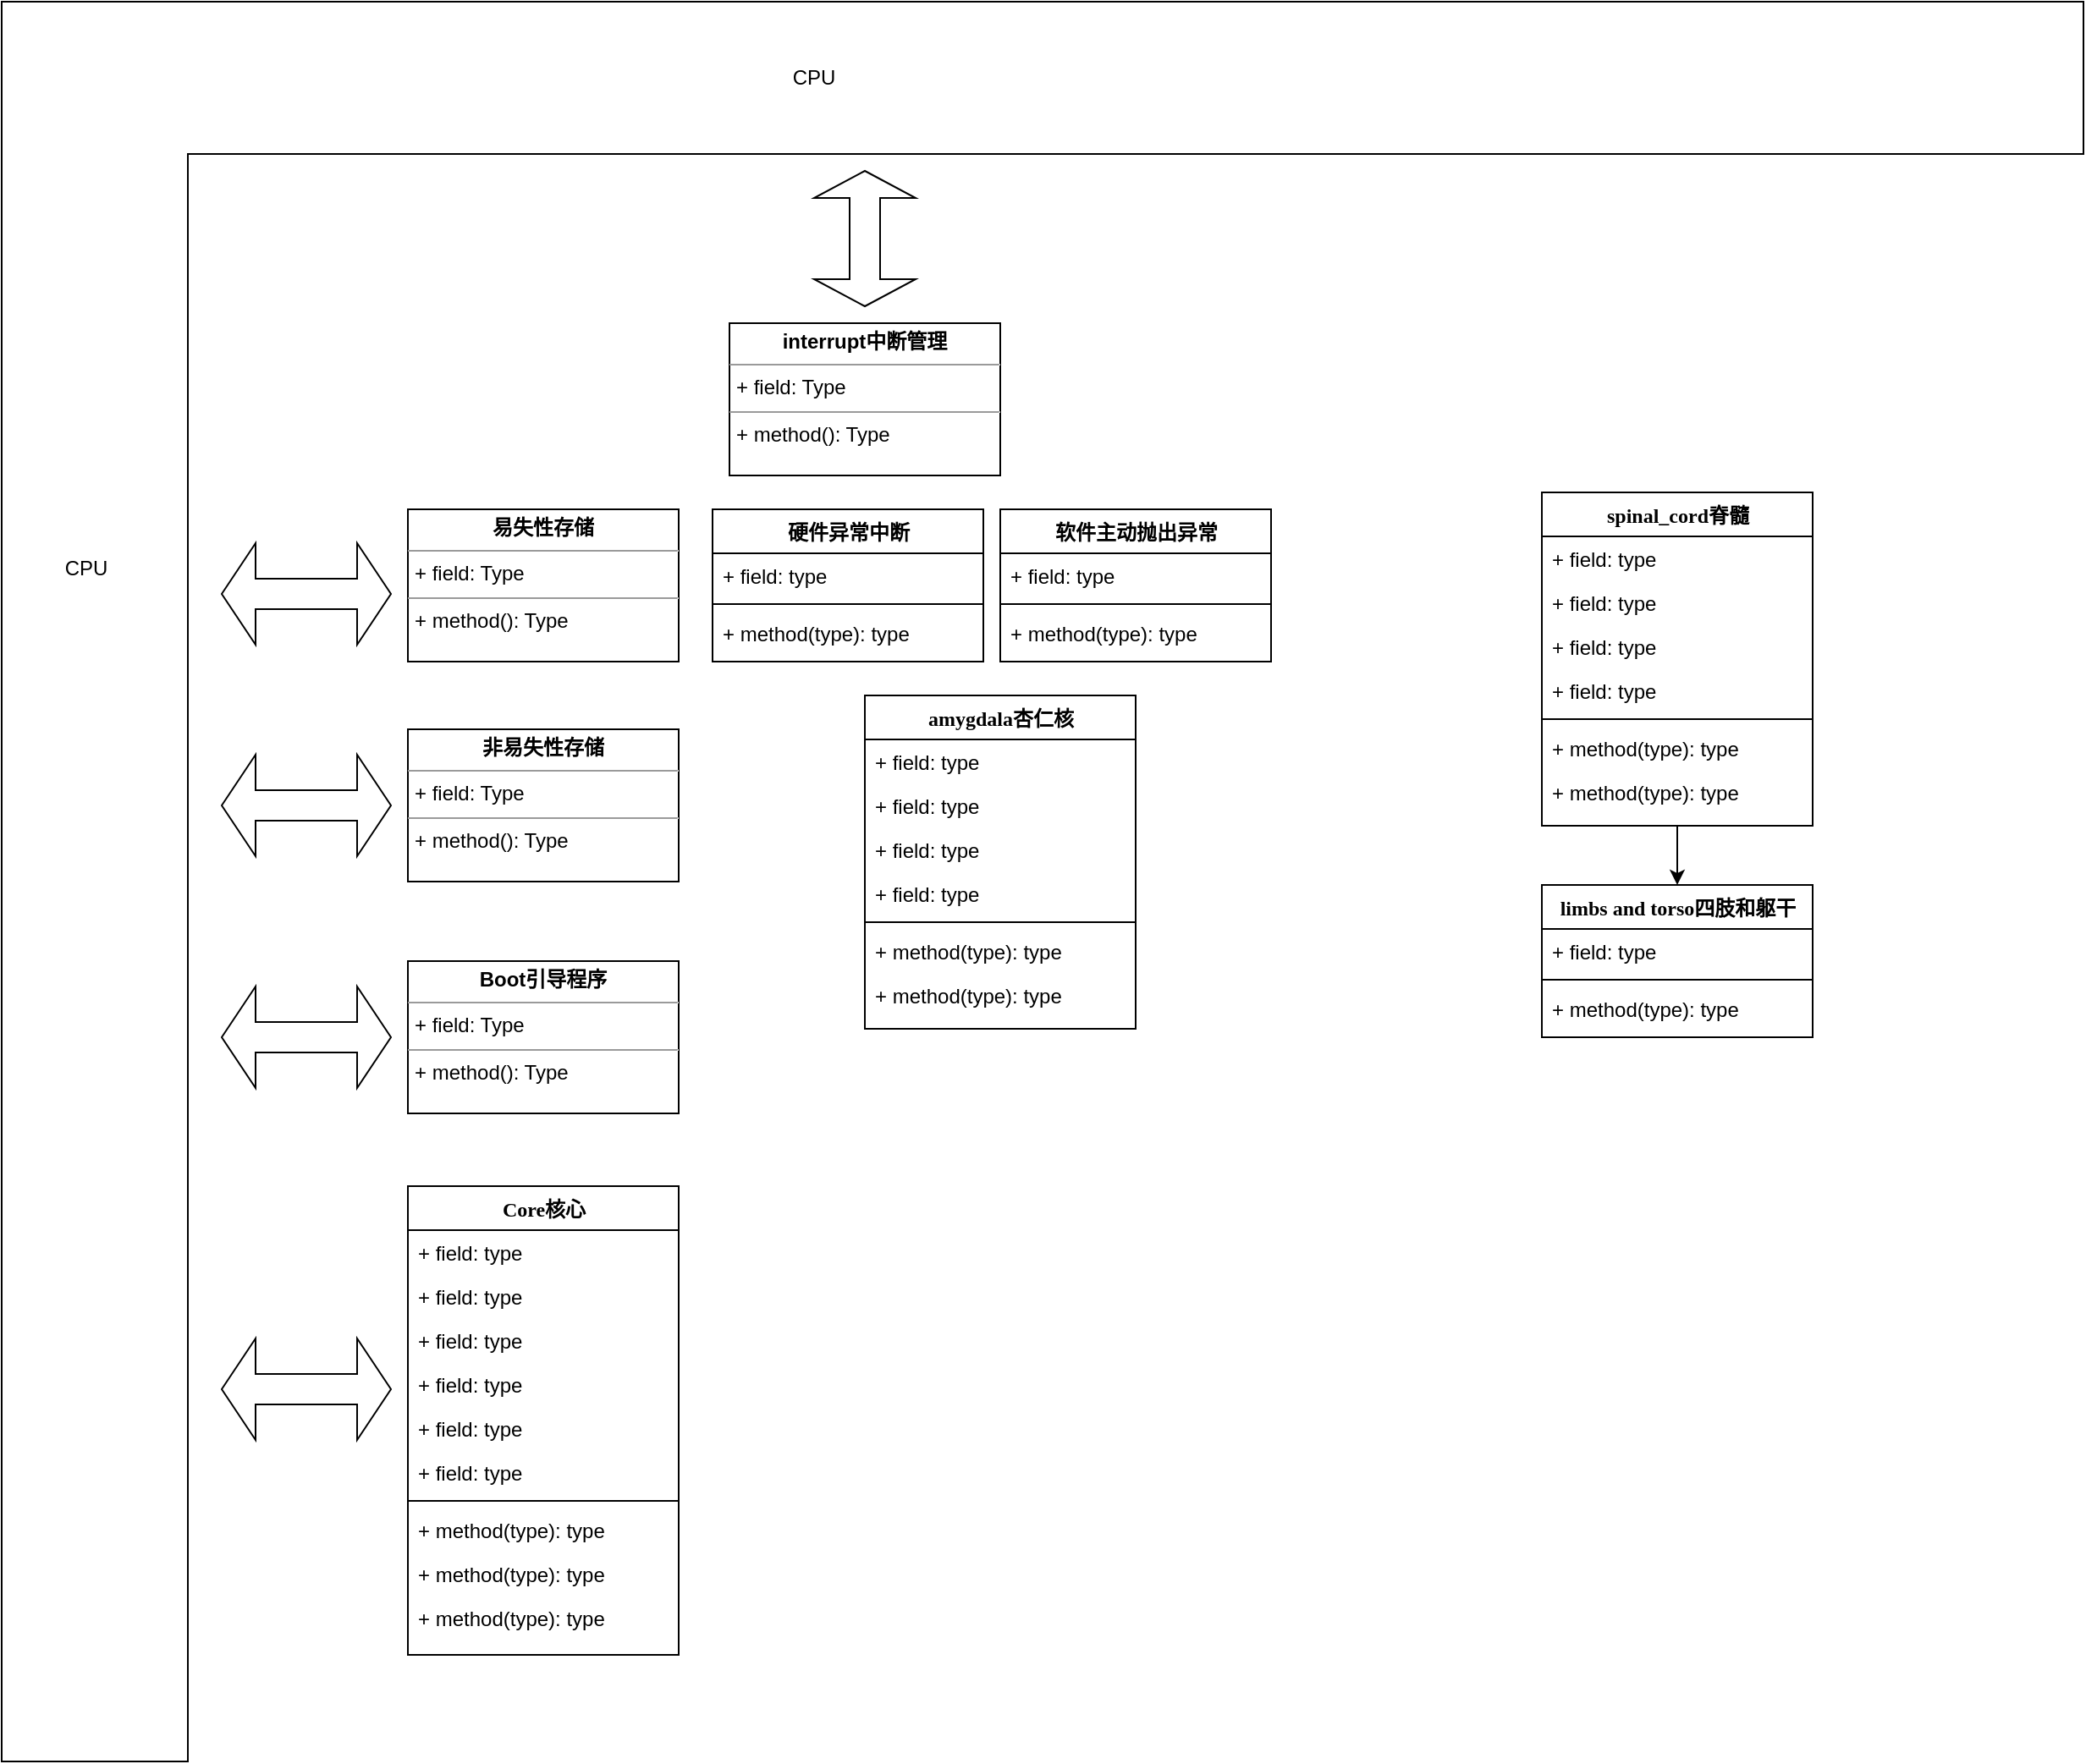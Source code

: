 <mxfile version="21.5.2" type="github">
  <diagram name="Page-1" id="9f46799a-70d6-7492-0946-bef42562c5a5">
    <mxGraphModel dx="1434" dy="1526" grid="1" gridSize="10" guides="1" tooltips="1" connect="1" arrows="1" fold="1" page="1" pageScale="1" pageWidth="1100" pageHeight="850" background="none" math="0" shadow="0">
      <root>
        <mxCell id="0" />
        <mxCell id="1" parent="0" />
        <mxCell id="78961159f06e98e8-30" value="Core核心" style="swimlane;html=1;fontStyle=1;align=center;verticalAlign=top;childLayout=stackLayout;horizontal=1;startSize=26;horizontalStack=0;resizeParent=1;resizeLast=0;collapsible=1;marginBottom=0;swimlaneFillColor=#ffffff;rounded=0;shadow=0;comic=0;labelBackgroundColor=none;strokeWidth=1;fillColor=none;fontFamily=Verdana;fontSize=12" parent="1" vertex="1">
          <mxGeometry x="290" y="610" width="160" height="277" as="geometry" />
        </mxCell>
        <mxCell id="78961159f06e98e8-31" value="+ field: type" style="text;html=1;strokeColor=none;fillColor=none;align=left;verticalAlign=top;spacingLeft=4;spacingRight=4;whiteSpace=wrap;overflow=hidden;rotatable=0;points=[[0,0.5],[1,0.5]];portConstraint=eastwest;" parent="78961159f06e98e8-30" vertex="1">
          <mxGeometry y="26" width="160" height="26" as="geometry" />
        </mxCell>
        <mxCell id="78961159f06e98e8-32" value="+ field: type" style="text;html=1;strokeColor=none;fillColor=none;align=left;verticalAlign=top;spacingLeft=4;spacingRight=4;whiteSpace=wrap;overflow=hidden;rotatable=0;points=[[0,0.5],[1,0.5]];portConstraint=eastwest;" parent="78961159f06e98e8-30" vertex="1">
          <mxGeometry y="52" width="160" height="26" as="geometry" />
        </mxCell>
        <mxCell id="78961159f06e98e8-33" value="+ field: type" style="text;html=1;strokeColor=none;fillColor=none;align=left;verticalAlign=top;spacingLeft=4;spacingRight=4;whiteSpace=wrap;overflow=hidden;rotatable=0;points=[[0,0.5],[1,0.5]];portConstraint=eastwest;" parent="78961159f06e98e8-30" vertex="1">
          <mxGeometry y="78" width="160" height="26" as="geometry" />
        </mxCell>
        <mxCell id="78961159f06e98e8-34" value="+ field: type" style="text;html=1;strokeColor=none;fillColor=none;align=left;verticalAlign=top;spacingLeft=4;spacingRight=4;whiteSpace=wrap;overflow=hidden;rotatable=0;points=[[0,0.5],[1,0.5]];portConstraint=eastwest;" parent="78961159f06e98e8-30" vertex="1">
          <mxGeometry y="104" width="160" height="26" as="geometry" />
        </mxCell>
        <mxCell id="78961159f06e98e8-36" value="+ field: type" style="text;html=1;strokeColor=none;fillColor=none;align=left;verticalAlign=top;spacingLeft=4;spacingRight=4;whiteSpace=wrap;overflow=hidden;rotatable=0;points=[[0,0.5],[1,0.5]];portConstraint=eastwest;" parent="78961159f06e98e8-30" vertex="1">
          <mxGeometry y="130" width="160" height="26" as="geometry" />
        </mxCell>
        <mxCell id="78961159f06e98e8-37" value="+ field: type" style="text;html=1;strokeColor=none;fillColor=none;align=left;verticalAlign=top;spacingLeft=4;spacingRight=4;whiteSpace=wrap;overflow=hidden;rotatable=0;points=[[0,0.5],[1,0.5]];portConstraint=eastwest;" parent="78961159f06e98e8-30" vertex="1">
          <mxGeometry y="156" width="160" height="26" as="geometry" />
        </mxCell>
        <mxCell id="78961159f06e98e8-38" value="" style="line;html=1;strokeWidth=1;fillColor=none;align=left;verticalAlign=middle;spacingTop=-1;spacingLeft=3;spacingRight=3;rotatable=0;labelPosition=right;points=[];portConstraint=eastwest;" parent="78961159f06e98e8-30" vertex="1">
          <mxGeometry y="182" width="160" height="8" as="geometry" />
        </mxCell>
        <mxCell id="78961159f06e98e8-39" value="+ method(type): type" style="text;html=1;strokeColor=none;fillColor=none;align=left;verticalAlign=top;spacingLeft=4;spacingRight=4;whiteSpace=wrap;overflow=hidden;rotatable=0;points=[[0,0.5],[1,0.5]];portConstraint=eastwest;" parent="78961159f06e98e8-30" vertex="1">
          <mxGeometry y="190" width="160" height="26" as="geometry" />
        </mxCell>
        <mxCell id="78961159f06e98e8-40" value="+ method(type): type" style="text;html=1;strokeColor=none;fillColor=none;align=left;verticalAlign=top;spacingLeft=4;spacingRight=4;whiteSpace=wrap;overflow=hidden;rotatable=0;points=[[0,0.5],[1,0.5]];portConstraint=eastwest;" parent="78961159f06e98e8-30" vertex="1">
          <mxGeometry y="216" width="160" height="26" as="geometry" />
        </mxCell>
        <mxCell id="78961159f06e98e8-42" value="+ method(type): type" style="text;html=1;strokeColor=none;fillColor=none;align=left;verticalAlign=top;spacingLeft=4;spacingRight=4;whiteSpace=wrap;overflow=hidden;rotatable=0;points=[[0,0.5],[1,0.5]];portConstraint=eastwest;" parent="78961159f06e98e8-30" vertex="1">
          <mxGeometry y="242" width="160" height="26" as="geometry" />
        </mxCell>
        <mxCell id="78961159f06e98e8-43" value="amygdala杏仁核" style="swimlane;html=1;fontStyle=1;align=center;verticalAlign=top;childLayout=stackLayout;horizontal=1;startSize=26;horizontalStack=0;resizeParent=1;resizeLast=0;collapsible=1;marginBottom=0;swimlaneFillColor=#ffffff;rounded=0;shadow=0;comic=0;labelBackgroundColor=none;strokeWidth=1;fillColor=none;fontFamily=Verdana;fontSize=12" parent="1" vertex="1">
          <mxGeometry x="560" y="320" width="160" height="197" as="geometry" />
        </mxCell>
        <mxCell id="78961159f06e98e8-44" value="+ field: type" style="text;html=1;strokeColor=none;fillColor=none;align=left;verticalAlign=top;spacingLeft=4;spacingRight=4;whiteSpace=wrap;overflow=hidden;rotatable=0;points=[[0,0.5],[1,0.5]];portConstraint=eastwest;" parent="78961159f06e98e8-43" vertex="1">
          <mxGeometry y="26" width="160" height="26" as="geometry" />
        </mxCell>
        <mxCell id="78961159f06e98e8-45" value="+ field: type" style="text;html=1;strokeColor=none;fillColor=none;align=left;verticalAlign=top;spacingLeft=4;spacingRight=4;whiteSpace=wrap;overflow=hidden;rotatable=0;points=[[0,0.5],[1,0.5]];portConstraint=eastwest;" parent="78961159f06e98e8-43" vertex="1">
          <mxGeometry y="52" width="160" height="26" as="geometry" />
        </mxCell>
        <mxCell id="78961159f06e98e8-49" value="+ field: type" style="text;html=1;strokeColor=none;fillColor=none;align=left;verticalAlign=top;spacingLeft=4;spacingRight=4;whiteSpace=wrap;overflow=hidden;rotatable=0;points=[[0,0.5],[1,0.5]];portConstraint=eastwest;" parent="78961159f06e98e8-43" vertex="1">
          <mxGeometry y="78" width="160" height="26" as="geometry" />
        </mxCell>
        <mxCell id="78961159f06e98e8-50" value="+ field: type" style="text;html=1;strokeColor=none;fillColor=none;align=left;verticalAlign=top;spacingLeft=4;spacingRight=4;whiteSpace=wrap;overflow=hidden;rotatable=0;points=[[0,0.5],[1,0.5]];portConstraint=eastwest;" parent="78961159f06e98e8-43" vertex="1">
          <mxGeometry y="104" width="160" height="26" as="geometry" />
        </mxCell>
        <mxCell id="78961159f06e98e8-51" value="" style="line;html=1;strokeWidth=1;fillColor=none;align=left;verticalAlign=middle;spacingTop=-1;spacingLeft=3;spacingRight=3;rotatable=0;labelPosition=right;points=[];portConstraint=eastwest;" parent="78961159f06e98e8-43" vertex="1">
          <mxGeometry y="130" width="160" height="8" as="geometry" />
        </mxCell>
        <mxCell id="78961159f06e98e8-52" value="+ method(type): type" style="text;html=1;strokeColor=none;fillColor=none;align=left;verticalAlign=top;spacingLeft=4;spacingRight=4;whiteSpace=wrap;overflow=hidden;rotatable=0;points=[[0,0.5],[1,0.5]];portConstraint=eastwest;" parent="78961159f06e98e8-43" vertex="1">
          <mxGeometry y="138" width="160" height="26" as="geometry" />
        </mxCell>
        <mxCell id="78961159f06e98e8-53" value="+ method(type): type" style="text;html=1;strokeColor=none;fillColor=none;align=left;verticalAlign=top;spacingLeft=4;spacingRight=4;whiteSpace=wrap;overflow=hidden;rotatable=0;points=[[0,0.5],[1,0.5]];portConstraint=eastwest;" parent="78961159f06e98e8-43" vertex="1">
          <mxGeometry y="164" width="160" height="26" as="geometry" />
        </mxCell>
        <mxCell id="PAII5H_y74hVhwmpdJ-F-6" value="&lt;p style=&quot;margin:0px;margin-top:4px;text-align:center;&quot;&gt;&lt;b&gt;interrupt中断管理&lt;/b&gt;&lt;/p&gt;&lt;hr size=&quot;1&quot;&gt;&lt;p style=&quot;margin:0px;margin-left:4px;&quot;&gt;+ field: Type&lt;/p&gt;&lt;hr size=&quot;1&quot;&gt;&lt;p style=&quot;margin:0px;margin-left:4px;&quot;&gt;+ method(): Type&lt;/p&gt;" style="verticalAlign=top;align=left;overflow=fill;fontSize=12;fontFamily=Helvetica;html=1;whiteSpace=wrap;" vertex="1" parent="1">
          <mxGeometry x="480" y="100" width="160" height="90" as="geometry" />
        </mxCell>
        <mxCell id="PAII5H_y74hVhwmpdJ-F-7" value="&lt;p style=&quot;margin:0px;margin-top:4px;text-align:center;&quot;&gt;&lt;b&gt;非易失性存储&lt;/b&gt;&lt;/p&gt;&lt;hr size=&quot;1&quot;&gt;&lt;p style=&quot;margin:0px;margin-left:4px;&quot;&gt;+ field: Type&lt;/p&gt;&lt;hr size=&quot;1&quot;&gt;&lt;p style=&quot;margin:0px;margin-left:4px;&quot;&gt;+ method(): Type&lt;/p&gt;" style="verticalAlign=top;align=left;overflow=fill;fontSize=12;fontFamily=Helvetica;html=1;whiteSpace=wrap;" vertex="1" parent="1">
          <mxGeometry x="290" y="340" width="160" height="90" as="geometry" />
        </mxCell>
        <mxCell id="PAII5H_y74hVhwmpdJ-F-15" value="&lt;p style=&quot;margin:0px;margin-top:4px;text-align:center;&quot;&gt;&lt;b&gt;Boot引导程序&lt;/b&gt;&lt;/p&gt;&lt;hr size=&quot;1&quot;&gt;&lt;p style=&quot;margin:0px;margin-left:4px;&quot;&gt;+ field: Type&lt;/p&gt;&lt;hr size=&quot;1&quot;&gt;&lt;p style=&quot;margin:0px;margin-left:4px;&quot;&gt;+ method(): Type&lt;/p&gt;" style="verticalAlign=top;align=left;overflow=fill;fontSize=12;fontFamily=Helvetica;html=1;whiteSpace=wrap;" vertex="1" parent="1">
          <mxGeometry x="290" y="477" width="160" height="90" as="geometry" />
        </mxCell>
        <mxCell id="PAII5H_y74hVhwmpdJ-F-19" value="" style="shape=corner;whiteSpace=wrap;html=1;dx=110;dy=90;" vertex="1" parent="1">
          <mxGeometry x="50" y="-90" width="1230" height="1040" as="geometry" />
        </mxCell>
        <mxCell id="PAII5H_y74hVhwmpdJ-F-20" value="CPU" style="text;html=1;strokeColor=none;fillColor=none;align=center;verticalAlign=middle;whiteSpace=wrap;rounded=0;" vertex="1" parent="1">
          <mxGeometry x="500" y="-60" width="60" height="30" as="geometry" />
        </mxCell>
        <mxCell id="PAII5H_y74hVhwmpdJ-F-21" value="CPU" style="text;html=1;strokeColor=none;fillColor=none;align=center;verticalAlign=middle;whiteSpace=wrap;rounded=0;" vertex="1" parent="1">
          <mxGeometry x="70" y="230" width="60" height="30" as="geometry" />
        </mxCell>
        <mxCell id="PAII5H_y74hVhwmpdJ-F-26" value="" style="shape=doubleArrow;whiteSpace=wrap;html=1;" vertex="1" parent="1">
          <mxGeometry x="180" y="355" width="100" height="60" as="geometry" />
        </mxCell>
        <mxCell id="PAII5H_y74hVhwmpdJ-F-27" value="" style="shape=doubleArrow;whiteSpace=wrap;html=1;" vertex="1" parent="1">
          <mxGeometry x="180" y="492" width="100" height="60" as="geometry" />
        </mxCell>
        <mxCell id="PAII5H_y74hVhwmpdJ-F-28" value="&lt;p style=&quot;margin:0px;margin-top:4px;text-align:center;&quot;&gt;&lt;b&gt;易失性存储&lt;/b&gt;&lt;/p&gt;&lt;hr size=&quot;1&quot;&gt;&lt;p style=&quot;margin:0px;margin-left:4px;&quot;&gt;+ field: Type&lt;/p&gt;&lt;hr size=&quot;1&quot;&gt;&lt;p style=&quot;margin:0px;margin-left:4px;&quot;&gt;+ method(): Type&lt;/p&gt;" style="verticalAlign=top;align=left;overflow=fill;fontSize=12;fontFamily=Helvetica;html=1;whiteSpace=wrap;" vertex="1" parent="1">
          <mxGeometry x="290" y="210" width="160" height="90" as="geometry" />
        </mxCell>
        <mxCell id="PAII5H_y74hVhwmpdJ-F-29" value="" style="shape=doubleArrow;whiteSpace=wrap;html=1;" vertex="1" parent="1">
          <mxGeometry x="180" y="230" width="100" height="60" as="geometry" />
        </mxCell>
        <mxCell id="PAII5H_y74hVhwmpdJ-F-30" value="" style="shape=doubleArrow;direction=south;whiteSpace=wrap;html=1;" vertex="1" parent="1">
          <mxGeometry x="530" y="10" width="60" height="80" as="geometry" />
        </mxCell>
        <mxCell id="PAII5H_y74hVhwmpdJ-F-31" value="" style="shape=doubleArrow;whiteSpace=wrap;html=1;" vertex="1" parent="1">
          <mxGeometry x="180" y="700" width="100" height="60" as="geometry" />
        </mxCell>
        <mxCell id="PAII5H_y74hVhwmpdJ-F-56" style="edgeStyle=orthogonalEdgeStyle;rounded=0;orthogonalLoop=1;jettySize=auto;html=1;exitX=0.5;exitY=1;exitDx=0;exitDy=0;entryX=0.5;entryY=0;entryDx=0;entryDy=0;" edge="1" parent="1" source="PAII5H_y74hVhwmpdJ-F-40" target="PAII5H_y74hVhwmpdJ-F-48">
          <mxGeometry relative="1" as="geometry" />
        </mxCell>
        <mxCell id="PAII5H_y74hVhwmpdJ-F-40" value="spinal_cord脊髓" style="swimlane;html=1;fontStyle=1;align=center;verticalAlign=top;childLayout=stackLayout;horizontal=1;startSize=26;horizontalStack=0;resizeParent=1;resizeLast=0;collapsible=1;marginBottom=0;swimlaneFillColor=#ffffff;rounded=0;shadow=0;comic=0;labelBackgroundColor=none;strokeWidth=1;fillColor=none;fontFamily=Verdana;fontSize=12" vertex="1" parent="1">
          <mxGeometry x="960" y="200" width="160" height="197" as="geometry" />
        </mxCell>
        <mxCell id="PAII5H_y74hVhwmpdJ-F-41" value="+ field: type" style="text;html=1;strokeColor=none;fillColor=none;align=left;verticalAlign=top;spacingLeft=4;spacingRight=4;whiteSpace=wrap;overflow=hidden;rotatable=0;points=[[0,0.5],[1,0.5]];portConstraint=eastwest;" vertex="1" parent="PAII5H_y74hVhwmpdJ-F-40">
          <mxGeometry y="26" width="160" height="26" as="geometry" />
        </mxCell>
        <mxCell id="PAII5H_y74hVhwmpdJ-F-42" value="+ field: type" style="text;html=1;strokeColor=none;fillColor=none;align=left;verticalAlign=top;spacingLeft=4;spacingRight=4;whiteSpace=wrap;overflow=hidden;rotatable=0;points=[[0,0.5],[1,0.5]];portConstraint=eastwest;" vertex="1" parent="PAII5H_y74hVhwmpdJ-F-40">
          <mxGeometry y="52" width="160" height="26" as="geometry" />
        </mxCell>
        <mxCell id="PAII5H_y74hVhwmpdJ-F-43" value="+ field: type" style="text;html=1;strokeColor=none;fillColor=none;align=left;verticalAlign=top;spacingLeft=4;spacingRight=4;whiteSpace=wrap;overflow=hidden;rotatable=0;points=[[0,0.5],[1,0.5]];portConstraint=eastwest;" vertex="1" parent="PAII5H_y74hVhwmpdJ-F-40">
          <mxGeometry y="78" width="160" height="26" as="geometry" />
        </mxCell>
        <mxCell id="PAII5H_y74hVhwmpdJ-F-44" value="+ field: type" style="text;html=1;strokeColor=none;fillColor=none;align=left;verticalAlign=top;spacingLeft=4;spacingRight=4;whiteSpace=wrap;overflow=hidden;rotatable=0;points=[[0,0.5],[1,0.5]];portConstraint=eastwest;" vertex="1" parent="PAII5H_y74hVhwmpdJ-F-40">
          <mxGeometry y="104" width="160" height="26" as="geometry" />
        </mxCell>
        <mxCell id="PAII5H_y74hVhwmpdJ-F-45" value="" style="line;html=1;strokeWidth=1;fillColor=none;align=left;verticalAlign=middle;spacingTop=-1;spacingLeft=3;spacingRight=3;rotatable=0;labelPosition=right;points=[];portConstraint=eastwest;" vertex="1" parent="PAII5H_y74hVhwmpdJ-F-40">
          <mxGeometry y="130" width="160" height="8" as="geometry" />
        </mxCell>
        <mxCell id="PAII5H_y74hVhwmpdJ-F-46" value="+ method(type): type" style="text;html=1;strokeColor=none;fillColor=none;align=left;verticalAlign=top;spacingLeft=4;spacingRight=4;whiteSpace=wrap;overflow=hidden;rotatable=0;points=[[0,0.5],[1,0.5]];portConstraint=eastwest;" vertex="1" parent="PAII5H_y74hVhwmpdJ-F-40">
          <mxGeometry y="138" width="160" height="26" as="geometry" />
        </mxCell>
        <mxCell id="PAII5H_y74hVhwmpdJ-F-47" value="+ method(type): type" style="text;html=1;strokeColor=none;fillColor=none;align=left;verticalAlign=top;spacingLeft=4;spacingRight=4;whiteSpace=wrap;overflow=hidden;rotatable=0;points=[[0,0.5],[1,0.5]];portConstraint=eastwest;" vertex="1" parent="PAII5H_y74hVhwmpdJ-F-40">
          <mxGeometry y="164" width="160" height="26" as="geometry" />
        </mxCell>
        <mxCell id="PAII5H_y74hVhwmpdJ-F-48" value="limbs and torso四肢和躯干" style="swimlane;html=1;fontStyle=1;align=center;verticalAlign=top;childLayout=stackLayout;horizontal=1;startSize=26;horizontalStack=0;resizeParent=1;resizeLast=0;collapsible=1;marginBottom=0;swimlaneFillColor=#ffffff;rounded=0;shadow=0;comic=0;labelBackgroundColor=none;strokeWidth=1;fillColor=none;fontFamily=Verdana;fontSize=12" vertex="1" parent="1">
          <mxGeometry x="960" y="432" width="160" height="90" as="geometry" />
        </mxCell>
        <mxCell id="PAII5H_y74hVhwmpdJ-F-49" value="+ field: type" style="text;html=1;strokeColor=none;fillColor=none;align=left;verticalAlign=top;spacingLeft=4;spacingRight=4;whiteSpace=wrap;overflow=hidden;rotatable=0;points=[[0,0.5],[1,0.5]];portConstraint=eastwest;" vertex="1" parent="PAII5H_y74hVhwmpdJ-F-48">
          <mxGeometry y="26" width="160" height="26" as="geometry" />
        </mxCell>
        <mxCell id="PAII5H_y74hVhwmpdJ-F-53" value="" style="line;html=1;strokeWidth=1;fillColor=none;align=left;verticalAlign=middle;spacingTop=-1;spacingLeft=3;spacingRight=3;rotatable=0;labelPosition=right;points=[];portConstraint=eastwest;" vertex="1" parent="PAII5H_y74hVhwmpdJ-F-48">
          <mxGeometry y="52" width="160" height="8" as="geometry" />
        </mxCell>
        <mxCell id="PAII5H_y74hVhwmpdJ-F-54" value="+ method(type): type" style="text;html=1;strokeColor=none;fillColor=none;align=left;verticalAlign=top;spacingLeft=4;spacingRight=4;whiteSpace=wrap;overflow=hidden;rotatable=0;points=[[0,0.5],[1,0.5]];portConstraint=eastwest;" vertex="1" parent="PAII5H_y74hVhwmpdJ-F-48">
          <mxGeometry y="60" width="160" height="26" as="geometry" />
        </mxCell>
        <mxCell id="PAII5H_y74hVhwmpdJ-F-59" value="硬件异常中断" style="swimlane;html=1;fontStyle=1;align=center;verticalAlign=top;childLayout=stackLayout;horizontal=1;startSize=26;horizontalStack=0;resizeParent=1;resizeLast=0;collapsible=1;marginBottom=0;swimlaneFillColor=#ffffff;rounded=0;shadow=0;comic=0;labelBackgroundColor=none;strokeWidth=1;fillColor=none;fontFamily=Verdana;fontSize=12" vertex="1" parent="1">
          <mxGeometry x="470" y="210" width="160" height="90" as="geometry" />
        </mxCell>
        <mxCell id="PAII5H_y74hVhwmpdJ-F-60" value="+ field: type" style="text;html=1;strokeColor=none;fillColor=none;align=left;verticalAlign=top;spacingLeft=4;spacingRight=4;whiteSpace=wrap;overflow=hidden;rotatable=0;points=[[0,0.5],[1,0.5]];portConstraint=eastwest;" vertex="1" parent="PAII5H_y74hVhwmpdJ-F-59">
          <mxGeometry y="26" width="160" height="26" as="geometry" />
        </mxCell>
        <mxCell id="PAII5H_y74hVhwmpdJ-F-61" value="" style="line;html=1;strokeWidth=1;fillColor=none;align=left;verticalAlign=middle;spacingTop=-1;spacingLeft=3;spacingRight=3;rotatable=0;labelPosition=right;points=[];portConstraint=eastwest;" vertex="1" parent="PAII5H_y74hVhwmpdJ-F-59">
          <mxGeometry y="52" width="160" height="8" as="geometry" />
        </mxCell>
        <mxCell id="PAII5H_y74hVhwmpdJ-F-62" value="+ method(type): type" style="text;html=1;strokeColor=none;fillColor=none;align=left;verticalAlign=top;spacingLeft=4;spacingRight=4;whiteSpace=wrap;overflow=hidden;rotatable=0;points=[[0,0.5],[1,0.5]];portConstraint=eastwest;" vertex="1" parent="PAII5H_y74hVhwmpdJ-F-59">
          <mxGeometry y="60" width="160" height="26" as="geometry" />
        </mxCell>
        <mxCell id="PAII5H_y74hVhwmpdJ-F-63" value="软件主动抛出异常" style="swimlane;html=1;fontStyle=1;align=center;verticalAlign=top;childLayout=stackLayout;horizontal=1;startSize=26;horizontalStack=0;resizeParent=1;resizeLast=0;collapsible=1;marginBottom=0;swimlaneFillColor=#ffffff;rounded=0;shadow=0;comic=0;labelBackgroundColor=none;strokeWidth=1;fillColor=none;fontFamily=Verdana;fontSize=12" vertex="1" parent="1">
          <mxGeometry x="640" y="210" width="160" height="90" as="geometry" />
        </mxCell>
        <mxCell id="PAII5H_y74hVhwmpdJ-F-64" value="+ field: type" style="text;html=1;strokeColor=none;fillColor=none;align=left;verticalAlign=top;spacingLeft=4;spacingRight=4;whiteSpace=wrap;overflow=hidden;rotatable=0;points=[[0,0.5],[1,0.5]];portConstraint=eastwest;" vertex="1" parent="PAII5H_y74hVhwmpdJ-F-63">
          <mxGeometry y="26" width="160" height="26" as="geometry" />
        </mxCell>
        <mxCell id="PAII5H_y74hVhwmpdJ-F-65" value="" style="line;html=1;strokeWidth=1;fillColor=none;align=left;verticalAlign=middle;spacingTop=-1;spacingLeft=3;spacingRight=3;rotatable=0;labelPosition=right;points=[];portConstraint=eastwest;" vertex="1" parent="PAII5H_y74hVhwmpdJ-F-63">
          <mxGeometry y="52" width="160" height="8" as="geometry" />
        </mxCell>
        <mxCell id="PAII5H_y74hVhwmpdJ-F-66" value="+ method(type): type" style="text;html=1;strokeColor=none;fillColor=none;align=left;verticalAlign=top;spacingLeft=4;spacingRight=4;whiteSpace=wrap;overflow=hidden;rotatable=0;points=[[0,0.5],[1,0.5]];portConstraint=eastwest;" vertex="1" parent="PAII5H_y74hVhwmpdJ-F-63">
          <mxGeometry y="60" width="160" height="26" as="geometry" />
        </mxCell>
      </root>
    </mxGraphModel>
  </diagram>
</mxfile>
